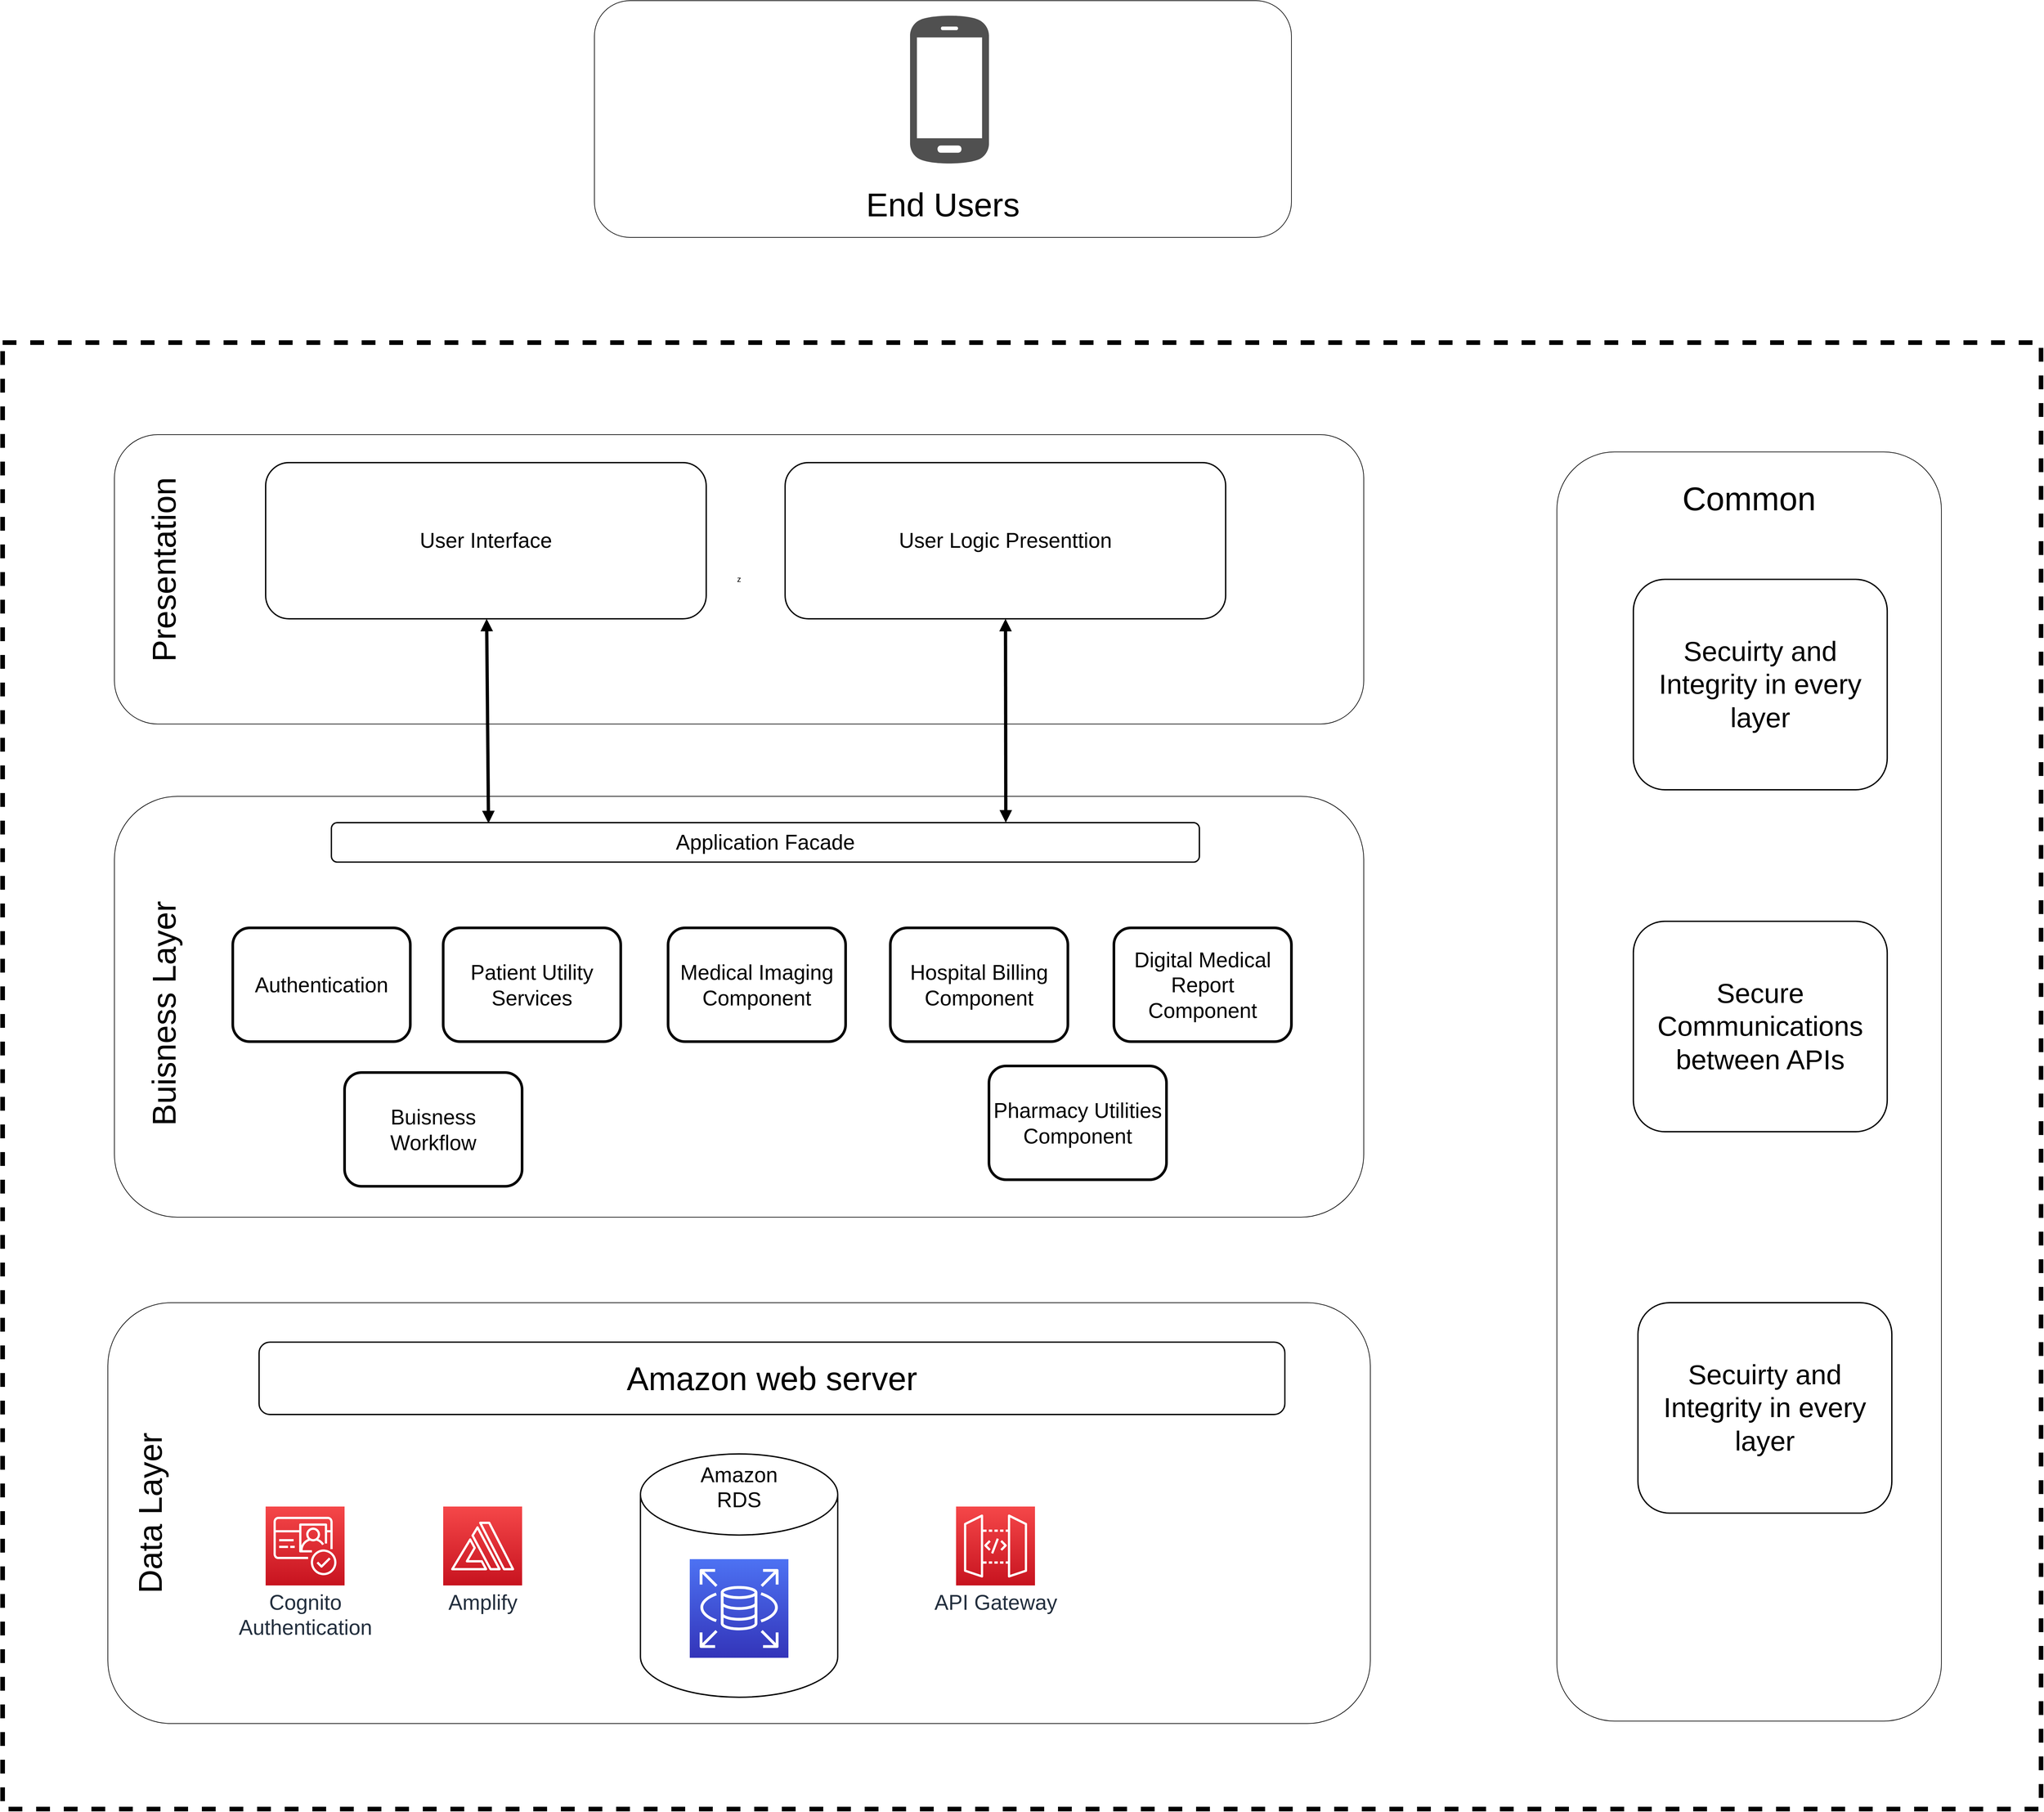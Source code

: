 <mxfile version="14.6.9" type="github">
  <diagram id="Ht1M8jgEwFfnCIfOTk4-" name="Page-1">
    <mxGraphModel dx="6359" dy="3562" grid="1" gridSize="10" guides="1" tooltips="1" connect="1" arrows="1" fold="1" page="1" pageScale="1" pageWidth="1169" pageHeight="827" math="0" shadow="0">
      <root>
        <mxCell id="0" />
        <mxCell id="1" parent="0" />
        <mxCell id="7ZSl48AHXB3JZgz-vE2U-16" value="" style="rounded=0;whiteSpace=wrap;html=1;fillColor=none;dashed=1;glass=0;sketch=0;shadow=0;strokeWidth=7;" parent="1" vertex="1">
          <mxGeometry x="-1120" y="-140" width="3100" height="2230" as="geometry" />
        </mxCell>
        <mxCell id="7ZSl48AHXB3JZgz-vE2U-1" value="z" style="rounded=1;whiteSpace=wrap;html=1;" parent="1" vertex="1">
          <mxGeometry x="-950" width="1900" height="440" as="geometry" />
        </mxCell>
        <mxCell id="7ZSl48AHXB3JZgz-vE2U-2" value="" style="rounded=1;whiteSpace=wrap;html=1;" parent="1" vertex="1">
          <mxGeometry x="-960" y="1320" width="1920" height="640" as="geometry" />
        </mxCell>
        <mxCell id="7ZSl48AHXB3JZgz-vE2U-3" value="" style="rounded=1;whiteSpace=wrap;html=1;" parent="1" vertex="1">
          <mxGeometry x="-950" y="550" width="1900" height="640" as="geometry" />
        </mxCell>
        <mxCell id="7ZSl48AHXB3JZgz-vE2U-4" value="&lt;font style=&quot;font-size: 50px&quot;&gt;Presentation&lt;/font&gt;" style="text;html=1;strokeColor=none;fillColor=none;align=center;verticalAlign=middle;whiteSpace=wrap;rounded=0;rotation=-90;" parent="1" vertex="1">
          <mxGeometry x="-960" y="180" width="170" height="50" as="geometry" />
        </mxCell>
        <mxCell id="7ZSl48AHXB3JZgz-vE2U-7" value="&lt;font style=&quot;font-size: 50px&quot;&gt;Buisness&lt;/font&gt;&lt;font style=&quot;font-size: 50px&quot;&gt; Layer&lt;/font&gt;" style="text;html=1;strokeColor=none;fillColor=none;align=center;verticalAlign=middle;whiteSpace=wrap;rounded=0;rotation=-90;" parent="1" vertex="1">
          <mxGeometry x="-1060" y="855" width="370" height="50" as="geometry" />
        </mxCell>
        <mxCell id="7ZSl48AHXB3JZgz-vE2U-8" value="&lt;font style=&quot;font-size: 50px&quot;&gt;Data Layer&lt;/font&gt;" style="text;html=1;strokeColor=none;fillColor=none;align=center;verticalAlign=middle;whiteSpace=wrap;rounded=0;rotation=-90;" parent="1" vertex="1">
          <mxGeometry x="-1020" y="1617.5" width="247.5" height="45" as="geometry" />
        </mxCell>
        <mxCell id="7ZSl48AHXB3JZgz-vE2U-10" value="" style="rounded=1;whiteSpace=wrap;html=1;rotation=90;" parent="1" vertex="1">
          <mxGeometry x="571.09" y="698.91" width="1930" height="584.76" as="geometry" />
        </mxCell>
        <mxCell id="7ZSl48AHXB3JZgz-vE2U-11" value="&lt;div style=&quot;font-size: 50px&quot;&gt;&lt;font style=&quot;font-size: 50px&quot;&gt;Common&lt;/font&gt;&lt;/div&gt;&lt;div&gt;&lt;br&gt;&lt;/div&gt;" style="text;html=1;strokeColor=none;fillColor=none;align=center;verticalAlign=middle;whiteSpace=wrap;rounded=0;" parent="1" vertex="1">
          <mxGeometry x="1516.09" y="100" width="40" height="10" as="geometry" />
        </mxCell>
        <mxCell id="7ZSl48AHXB3JZgz-vE2U-12" value="" style="rounded=1;whiteSpace=wrap;html=1;" parent="1" vertex="1">
          <mxGeometry x="-220" y="-660" width="1060" height="360" as="geometry" />
        </mxCell>
        <mxCell id="7ZSl48AHXB3JZgz-vE2U-14" value="" style="pointerEvents=1;shadow=0;dashed=0;html=1;strokeColor=none;fillColor=#505050;labelPosition=center;verticalLabelPosition=bottom;verticalAlign=top;outlineConnect=0;align=center;shape=mxgraph.office.devices.cell_phone_android_proportional;" parent="1" vertex="1">
          <mxGeometry x="260" y="-640" width="120" height="230" as="geometry" />
        </mxCell>
        <mxCell id="7ZSl48AHXB3JZgz-vE2U-15" value="&lt;font style=&quot;font-size: 50px&quot;&gt;End Users&lt;/font&gt;" style="text;html=1;strokeColor=none;fillColor=none;align=center;verticalAlign=middle;whiteSpace=wrap;rounded=0;" parent="1" vertex="1">
          <mxGeometry x="139" y="-360" width="342" height="20" as="geometry" />
        </mxCell>
        <mxCell id="7ZSl48AHXB3JZgz-vE2U-19" value="" style="points=[[0,0,0],[0.25,0,0],[0.5,0,0],[0.75,0,0],[1,0,0],[0,1,0],[0.25,1,0],[0.5,1,0],[0.75,1,0],[1,1,0],[0,0.25,0],[0,0.5,0],[0,0.75,0],[1,0.25,0],[1,0.5,0],[1,0.75,0]];outlineConnect=0;fontColor=#232F3E;gradientColor=#4D72F3;gradientDirection=north;fillColor=#3334B9;strokeColor=#ffffff;dashed=0;verticalLabelPosition=bottom;verticalAlign=top;align=center;html=1;fontSize=12;fontStyle=0;aspect=fixed;shape=mxgraph.aws4.resourceIcon;resIcon=mxgraph.aws4.rds;rounded=0;shadow=0;glass=0;sketch=0;" parent="1" vertex="1">
          <mxGeometry x="-75" y="1710" width="150" height="150" as="geometry" />
        </mxCell>
        <mxCell id="7ZSl48AHXB3JZgz-vE2U-21" value="" style="strokeWidth=2;html=1;shape=mxgraph.flowchart.database;whiteSpace=wrap;rounded=0;shadow=0;glass=0;sketch=0;fillColor=none;" parent="1" vertex="1">
          <mxGeometry x="-150" y="1550" width="300" height="370" as="geometry" />
        </mxCell>
        <mxCell id="7ZSl48AHXB3JZgz-vE2U-23" value="&lt;div style=&quot;font-size: 32px&quot;&gt;&lt;font style=&quot;font-size: 32px&quot;&gt;Amazon RDS&lt;/font&gt;&lt;/div&gt;&lt;div style=&quot;font-size: 32px&quot;&gt;&lt;font style=&quot;font-size: 32px&quot;&gt;&lt;br&gt;&lt;/font&gt;&lt;/div&gt;" style="text;html=1;strokeColor=none;fillColor=none;align=center;verticalAlign=middle;whiteSpace=wrap;rounded=0;shadow=0;glass=0;sketch=0;" parent="1" vertex="1">
          <mxGeometry x="-24" y="1610" width="48" height="20" as="geometry" />
        </mxCell>
        <mxCell id="7ZSl48AHXB3JZgz-vE2U-24" value="&lt;div&gt;&lt;font style=&quot;font-size: 50px&quot;&gt;Amazon web server&lt;/font&gt;&lt;/div&gt;" style="rounded=1;whiteSpace=wrap;html=1;shadow=0;glass=0;sketch=0;strokeWidth=2;" parent="1" vertex="1">
          <mxGeometry x="-730" y="1380" width="1560" height="110" as="geometry" />
        </mxCell>
        <mxCell id="7ZSl48AHXB3JZgz-vE2U-25" value="&lt;div&gt;&lt;font style=&quot;font-size: 32px&quot;&gt;Cognito&lt;/font&gt;&lt;/div&gt;&lt;div&gt;&lt;font style=&quot;font-size: 32px&quot;&gt; Authentication&lt;/font&gt;&lt;/div&gt;" style="points=[[0,0,0],[0.25,0,0],[0.5,0,0],[0.75,0,0],[1,0,0],[0,1,0],[0.25,1,0],[0.5,1,0],[0.75,1,0],[1,1,0],[0,0.25,0],[0,0.5,0],[0,0.75,0],[1,0.25,0],[1,0.5,0],[1,0.75,0]];outlineConnect=0;fontColor=#232F3E;gradientColor=#F54749;gradientDirection=north;fillColor=#C7131F;strokeColor=#ffffff;dashed=0;verticalLabelPosition=bottom;verticalAlign=top;align=center;html=1;fontSize=12;fontStyle=0;aspect=fixed;shape=mxgraph.aws4.resourceIcon;resIcon=mxgraph.aws4.cognito;rounded=0;shadow=0;glass=0;sketch=0;" parent="1" vertex="1">
          <mxGeometry x="-720" y="1630" width="120" height="120" as="geometry" />
        </mxCell>
        <mxCell id="7ZSl48AHXB3JZgz-vE2U-26" value="&lt;font style=&quot;font-size: 32px&quot;&gt;Amplify&lt;/font&gt;" style="points=[[0,0,0],[0.25,0,0],[0.5,0,0],[0.75,0,0],[1,0,0],[0,1,0],[0.25,1,0],[0.5,1,0],[0.75,1,0],[1,1,0],[0,0.25,0],[0,0.5,0],[0,0.75,0],[1,0.25,0],[1,0.5,0],[1,0.75,0]];outlineConnect=0;fontColor=#232F3E;gradientColor=#F54749;gradientDirection=north;fillColor=#C7131F;strokeColor=#ffffff;dashed=0;verticalLabelPosition=bottom;verticalAlign=top;align=center;html=1;fontSize=12;fontStyle=0;aspect=fixed;shape=mxgraph.aws4.resourceIcon;resIcon=mxgraph.aws4.amplify;rounded=0;shadow=0;glass=0;sketch=0;" parent="1" vertex="1">
          <mxGeometry x="-450" y="1630" width="120" height="120" as="geometry" />
        </mxCell>
        <mxCell id="7ZSl48AHXB3JZgz-vE2U-27" value="&lt;div style=&quot;font-size: 32px&quot;&gt;&lt;font style=&quot;font-size: 32px&quot;&gt;API Gateway&lt;/font&gt;&lt;/div&gt;&lt;div style=&quot;font-size: 32px&quot;&gt;&lt;font style=&quot;font-size: 32px&quot;&gt;&lt;br&gt;&lt;/font&gt;&lt;/div&gt;" style="points=[[0,0,0],[0.25,0,0],[0.5,0,0],[0.75,0,0],[1,0,0],[0,1,0],[0.25,1,0],[0.5,1,0],[0.75,1,0],[1,1,0],[0,0.25,0],[0,0.5,0],[0,0.75,0],[1,0.25,0],[1,0.5,0],[1,0.75,0]];outlineConnect=0;fontColor=#232F3E;gradientColor=#F54749;gradientDirection=north;fillColor=#C7131F;strokeColor=#ffffff;dashed=0;verticalLabelPosition=bottom;verticalAlign=top;align=center;html=1;fontSize=12;fontStyle=0;aspect=fixed;shape=mxgraph.aws4.resourceIcon;resIcon=mxgraph.aws4.api_gateway;rounded=0;shadow=0;glass=0;sketch=0;" parent="1" vertex="1">
          <mxGeometry x="330" y="1630" width="120" height="120" as="geometry" />
        </mxCell>
        <mxCell id="qnwyX0VqN3n5jnHMkfn6-1" value="&lt;font style=&quot;font-size: 32px&quot;&gt;Patient Utility Services&lt;/font&gt;" style="rounded=1;whiteSpace=wrap;html=1;shadow=0;glass=0;sketch=0;strokeWidth=4;" vertex="1" parent="1">
          <mxGeometry x="-450" y="750" width="270" height="173" as="geometry" />
        </mxCell>
        <mxCell id="qnwyX0VqN3n5jnHMkfn6-2" value="&lt;div style=&quot;font-size: 32px&quot;&gt;&lt;font style=&quot;font-size: 32px&quot;&gt;Medical Imaging Component&lt;/font&gt;&lt;/div&gt;" style="rounded=1;whiteSpace=wrap;html=1;shadow=0;glass=0;sketch=0;strokeWidth=4;" vertex="1" parent="1">
          <mxGeometry x="-108" y="750" width="270" height="173" as="geometry" />
        </mxCell>
        <mxCell id="qnwyX0VqN3n5jnHMkfn6-3" value="&lt;div style=&quot;font-size: 32px&quot;&gt;&lt;font style=&quot;font-size: 32px&quot;&gt;Hospital Billing Component&lt;/font&gt;&lt;/div&gt;" style="rounded=1;whiteSpace=wrap;html=1;shadow=0;glass=0;sketch=0;strokeWidth=4;" vertex="1" parent="1">
          <mxGeometry x="230" y="750" width="270" height="173" as="geometry" />
        </mxCell>
        <mxCell id="qnwyX0VqN3n5jnHMkfn6-4" value="&lt;font style=&quot;font-size: 32px&quot;&gt;Digital Medical Report Component&lt;/font&gt;" style="rounded=1;whiteSpace=wrap;html=1;shadow=0;glass=0;sketch=0;strokeWidth=4;" vertex="1" parent="1">
          <mxGeometry x="570" y="750" width="270" height="173" as="geometry" />
        </mxCell>
        <mxCell id="qnwyX0VqN3n5jnHMkfn6-5" value="&lt;font style=&quot;font-size: 32px&quot;&gt;Authentication&lt;/font&gt;" style="rounded=1;whiteSpace=wrap;html=1;shadow=0;glass=0;sketch=0;strokeWidth=4;" vertex="1" parent="1">
          <mxGeometry x="-770" y="750" width="270" height="173" as="geometry" />
        </mxCell>
        <mxCell id="qnwyX0VqN3n5jnHMkfn6-6" value="&lt;font style=&quot;font-size: 32px&quot;&gt;Buisness Workflow&lt;/font&gt;" style="rounded=1;whiteSpace=wrap;html=1;shadow=0;glass=0;sketch=0;strokeWidth=4;" vertex="1" parent="1">
          <mxGeometry x="-600" y="970" width="270" height="173" as="geometry" />
        </mxCell>
        <mxCell id="qnwyX0VqN3n5jnHMkfn6-7" value="&lt;div style=&quot;font-size: 32px&quot;&gt;&lt;font style=&quot;font-size: 32px&quot;&gt;Pharmacy Utilities Component&lt;/font&gt;&lt;/div&gt;" style="rounded=1;whiteSpace=wrap;html=1;shadow=0;glass=0;sketch=0;strokeWidth=4;" vertex="1" parent="1">
          <mxGeometry x="380" y="960" width="270" height="173" as="geometry" />
        </mxCell>
        <mxCell id="qnwyX0VqN3n5jnHMkfn6-17" style="rounded=0;orthogonalLoop=1;jettySize=auto;html=1;entryX=0.181;entryY=0.017;entryDx=0;entryDy=0;entryPerimeter=0;strokeWidth=5;endArrow=block;endFill=1;targetPerimeterSpacing=0;startArrow=block;startFill=1;" edge="1" parent="1" source="qnwyX0VqN3n5jnHMkfn6-9" target="qnwyX0VqN3n5jnHMkfn6-12">
          <mxGeometry relative="1" as="geometry" />
        </mxCell>
        <mxCell id="qnwyX0VqN3n5jnHMkfn6-9" value="&lt;font style=&quot;font-size: 32px&quot;&gt;User Interface&lt;/font&gt;" style="rounded=1;whiteSpace=wrap;html=1;shadow=0;glass=0;sketch=0;strokeWidth=2;" vertex="1" parent="1">
          <mxGeometry x="-720" y="42.5" width="670" height="237.5" as="geometry" />
        </mxCell>
        <mxCell id="qnwyX0VqN3n5jnHMkfn6-8" value="" style="shape=image;html=1;verticalAlign=top;verticalLabelPosition=bottom;labelBackgroundColor=#ffffff;imageAspect=0;aspect=fixed;image=https://cdn0.iconfinder.com/data/icons/logos-brands-in-colors/128/react-128.png;rounded=0;shadow=0;glass=0;sketch=0;strokeWidth=2;" vertex="1" parent="1">
          <mxGeometry x="-644" y="101.25" width="120" height="120" as="geometry" />
        </mxCell>
        <mxCell id="qnwyX0VqN3n5jnHMkfn6-18" style="edgeStyle=none;rounded=0;orthogonalLoop=1;jettySize=auto;html=1;entryX=0.777;entryY=0;entryDx=0;entryDy=0;entryPerimeter=0;startArrow=block;startFill=1;endArrow=block;endFill=1;targetPerimeterSpacing=0;strokeWidth=5;" edge="1" parent="1" source="qnwyX0VqN3n5jnHMkfn6-10" target="qnwyX0VqN3n5jnHMkfn6-12">
          <mxGeometry relative="1" as="geometry" />
        </mxCell>
        <mxCell id="qnwyX0VqN3n5jnHMkfn6-10" value="&lt;font style=&quot;font-size: 32px&quot;&gt;User Logic Presenttion&lt;/font&gt;" style="rounded=1;whiteSpace=wrap;html=1;shadow=0;glass=0;sketch=0;strokeWidth=2;" vertex="1" parent="1">
          <mxGeometry x="70" y="42.5" width="670" height="237.5" as="geometry" />
        </mxCell>
        <mxCell id="qnwyX0VqN3n5jnHMkfn6-12" value="&lt;div style=&quot;font-size: 32px&quot;&gt;Application Facade&lt;/div&gt;" style="rounded=1;whiteSpace=wrap;html=1;shadow=0;glass=0;sketch=0;strokeWidth=2;" vertex="1" parent="1">
          <mxGeometry x="-620" y="590" width="1320" height="60" as="geometry" />
        </mxCell>
        <mxCell id="qnwyX0VqN3n5jnHMkfn6-13" value="&lt;font style=&quot;font-size: 42px&quot;&gt;Secuirty and Integrity in every layer&lt;/font&gt;" style="rounded=1;whiteSpace=wrap;html=1;shadow=0;glass=0;sketch=0;strokeWidth=2;" vertex="1" parent="1">
          <mxGeometry x="1360" y="220" width="386.09" height="320" as="geometry" />
        </mxCell>
        <mxCell id="qnwyX0VqN3n5jnHMkfn6-14" value="&lt;div&gt;&lt;font style=&quot;font-size: 42px&quot;&gt;Secure Communications between APIs&lt;br&gt;&lt;/font&gt;&lt;/div&gt;" style="rounded=1;whiteSpace=wrap;html=1;shadow=0;glass=0;sketch=0;strokeWidth=2;" vertex="1" parent="1">
          <mxGeometry x="1360" y="740" width="386.09" height="320" as="geometry" />
        </mxCell>
        <mxCell id="qnwyX0VqN3n5jnHMkfn6-15" value="&lt;font style=&quot;font-size: 42px&quot;&gt;Secuirty and Integrity in every layer&lt;/font&gt;" style="rounded=1;whiteSpace=wrap;html=1;shadow=0;glass=0;sketch=0;strokeWidth=2;" vertex="1" parent="1">
          <mxGeometry x="1367" y="1320" width="386.09" height="320" as="geometry" />
        </mxCell>
      </root>
    </mxGraphModel>
  </diagram>
</mxfile>
